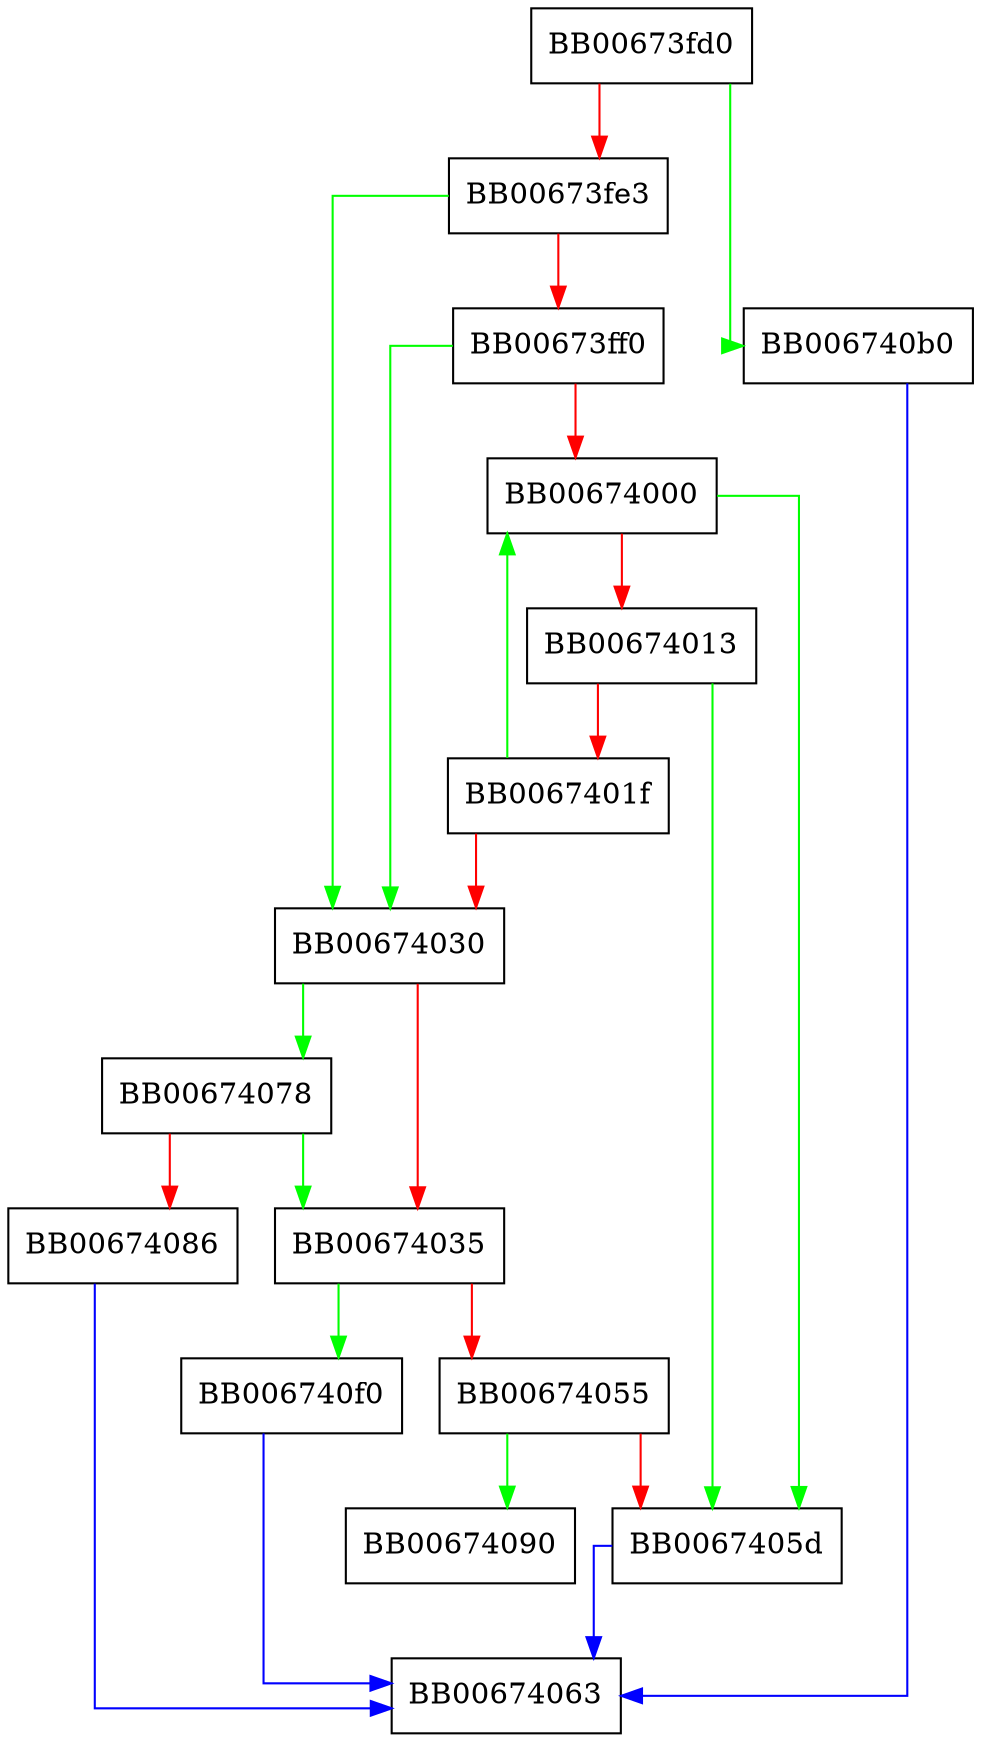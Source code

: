 digraph X509_add_cert {
  node [shape="box"];
  graph [splines=ortho];
  BB00673fd0 -> BB006740b0 [color="green"];
  BB00673fd0 -> BB00673fe3 [color="red"];
  BB00673fe3 -> BB00674030 [color="green"];
  BB00673fe3 -> BB00673ff0 [color="red"];
  BB00673ff0 -> BB00674030 [color="green"];
  BB00673ff0 -> BB00674000 [color="red"];
  BB00674000 -> BB0067405d [color="green"];
  BB00674000 -> BB00674013 [color="red"];
  BB00674013 -> BB0067405d [color="green"];
  BB00674013 -> BB0067401f [color="red"];
  BB0067401f -> BB00674000 [color="green"];
  BB0067401f -> BB00674030 [color="red"];
  BB00674030 -> BB00674078 [color="green"];
  BB00674030 -> BB00674035 [color="red"];
  BB00674035 -> BB006740f0 [color="green"];
  BB00674035 -> BB00674055 [color="red"];
  BB00674055 -> BB00674090 [color="green"];
  BB00674055 -> BB0067405d [color="red"];
  BB0067405d -> BB00674063 [color="blue"];
  BB00674078 -> BB00674035 [color="green"];
  BB00674078 -> BB00674086 [color="red"];
  BB00674086 -> BB00674063 [color="blue"];
  BB006740b0 -> BB00674063 [color="blue"];
  BB006740f0 -> BB00674063 [color="blue"];
}